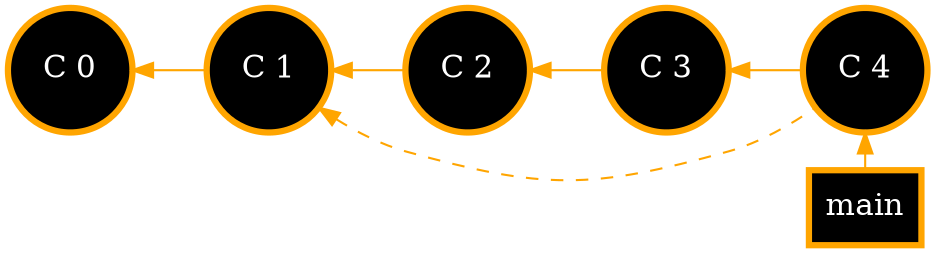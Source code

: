 digraph git_merge_fast_fwd {
    rankdir=LR
    bgcolor=transparent

    node[width=0.3, shape=rect, fontsize=15.0, style="bold,filled", fillcolor=black, fontcolor=white, color=orange, penwidth=3]
    edge[color=orange, dir=back]

    main [label="main"]

    node[shape=circle, fontsize=15.0, style=filled, fillcolor=black, fontcolor=white, color=orange]

    c_0 [label="C 0"]
    c_1 [label="C 1"]
    c_2 [label="C 2"]
    c_3 [label="C 3"]
    c_4 [label="C 4"]

    // Connect all nodes in a chain to enforce horizontal layout
    c_0 -> c_1 -> c_2 -> c_3 -> c_4 -> main

    c_1 -> c_4[style=dashed,constraint=false]

    {rank=same; c_4 main}
}
